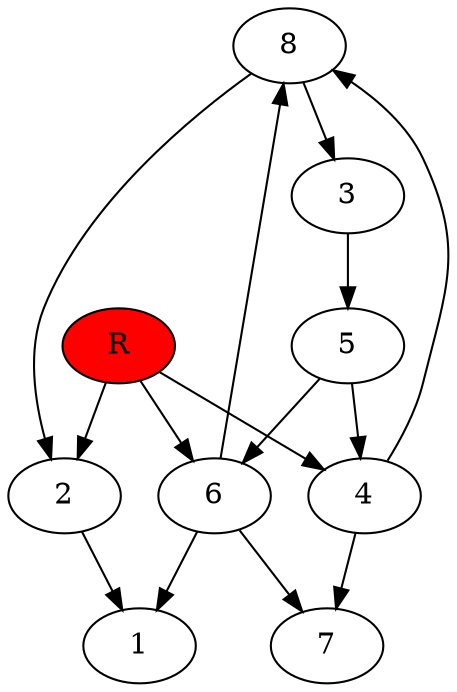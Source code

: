 digraph prb9470 {
	1
	2
	3
	4
	5
	6
	7
	8
	R [fillcolor="#ff0000" style=filled]
	2 -> 1
	3 -> 5
	4 -> 7
	4 -> 8
	5 -> 4
	5 -> 6
	6 -> 1
	6 -> 7
	6 -> 8
	8 -> 2
	8 -> 3
	R -> 2
	R -> 4
	R -> 6
}
